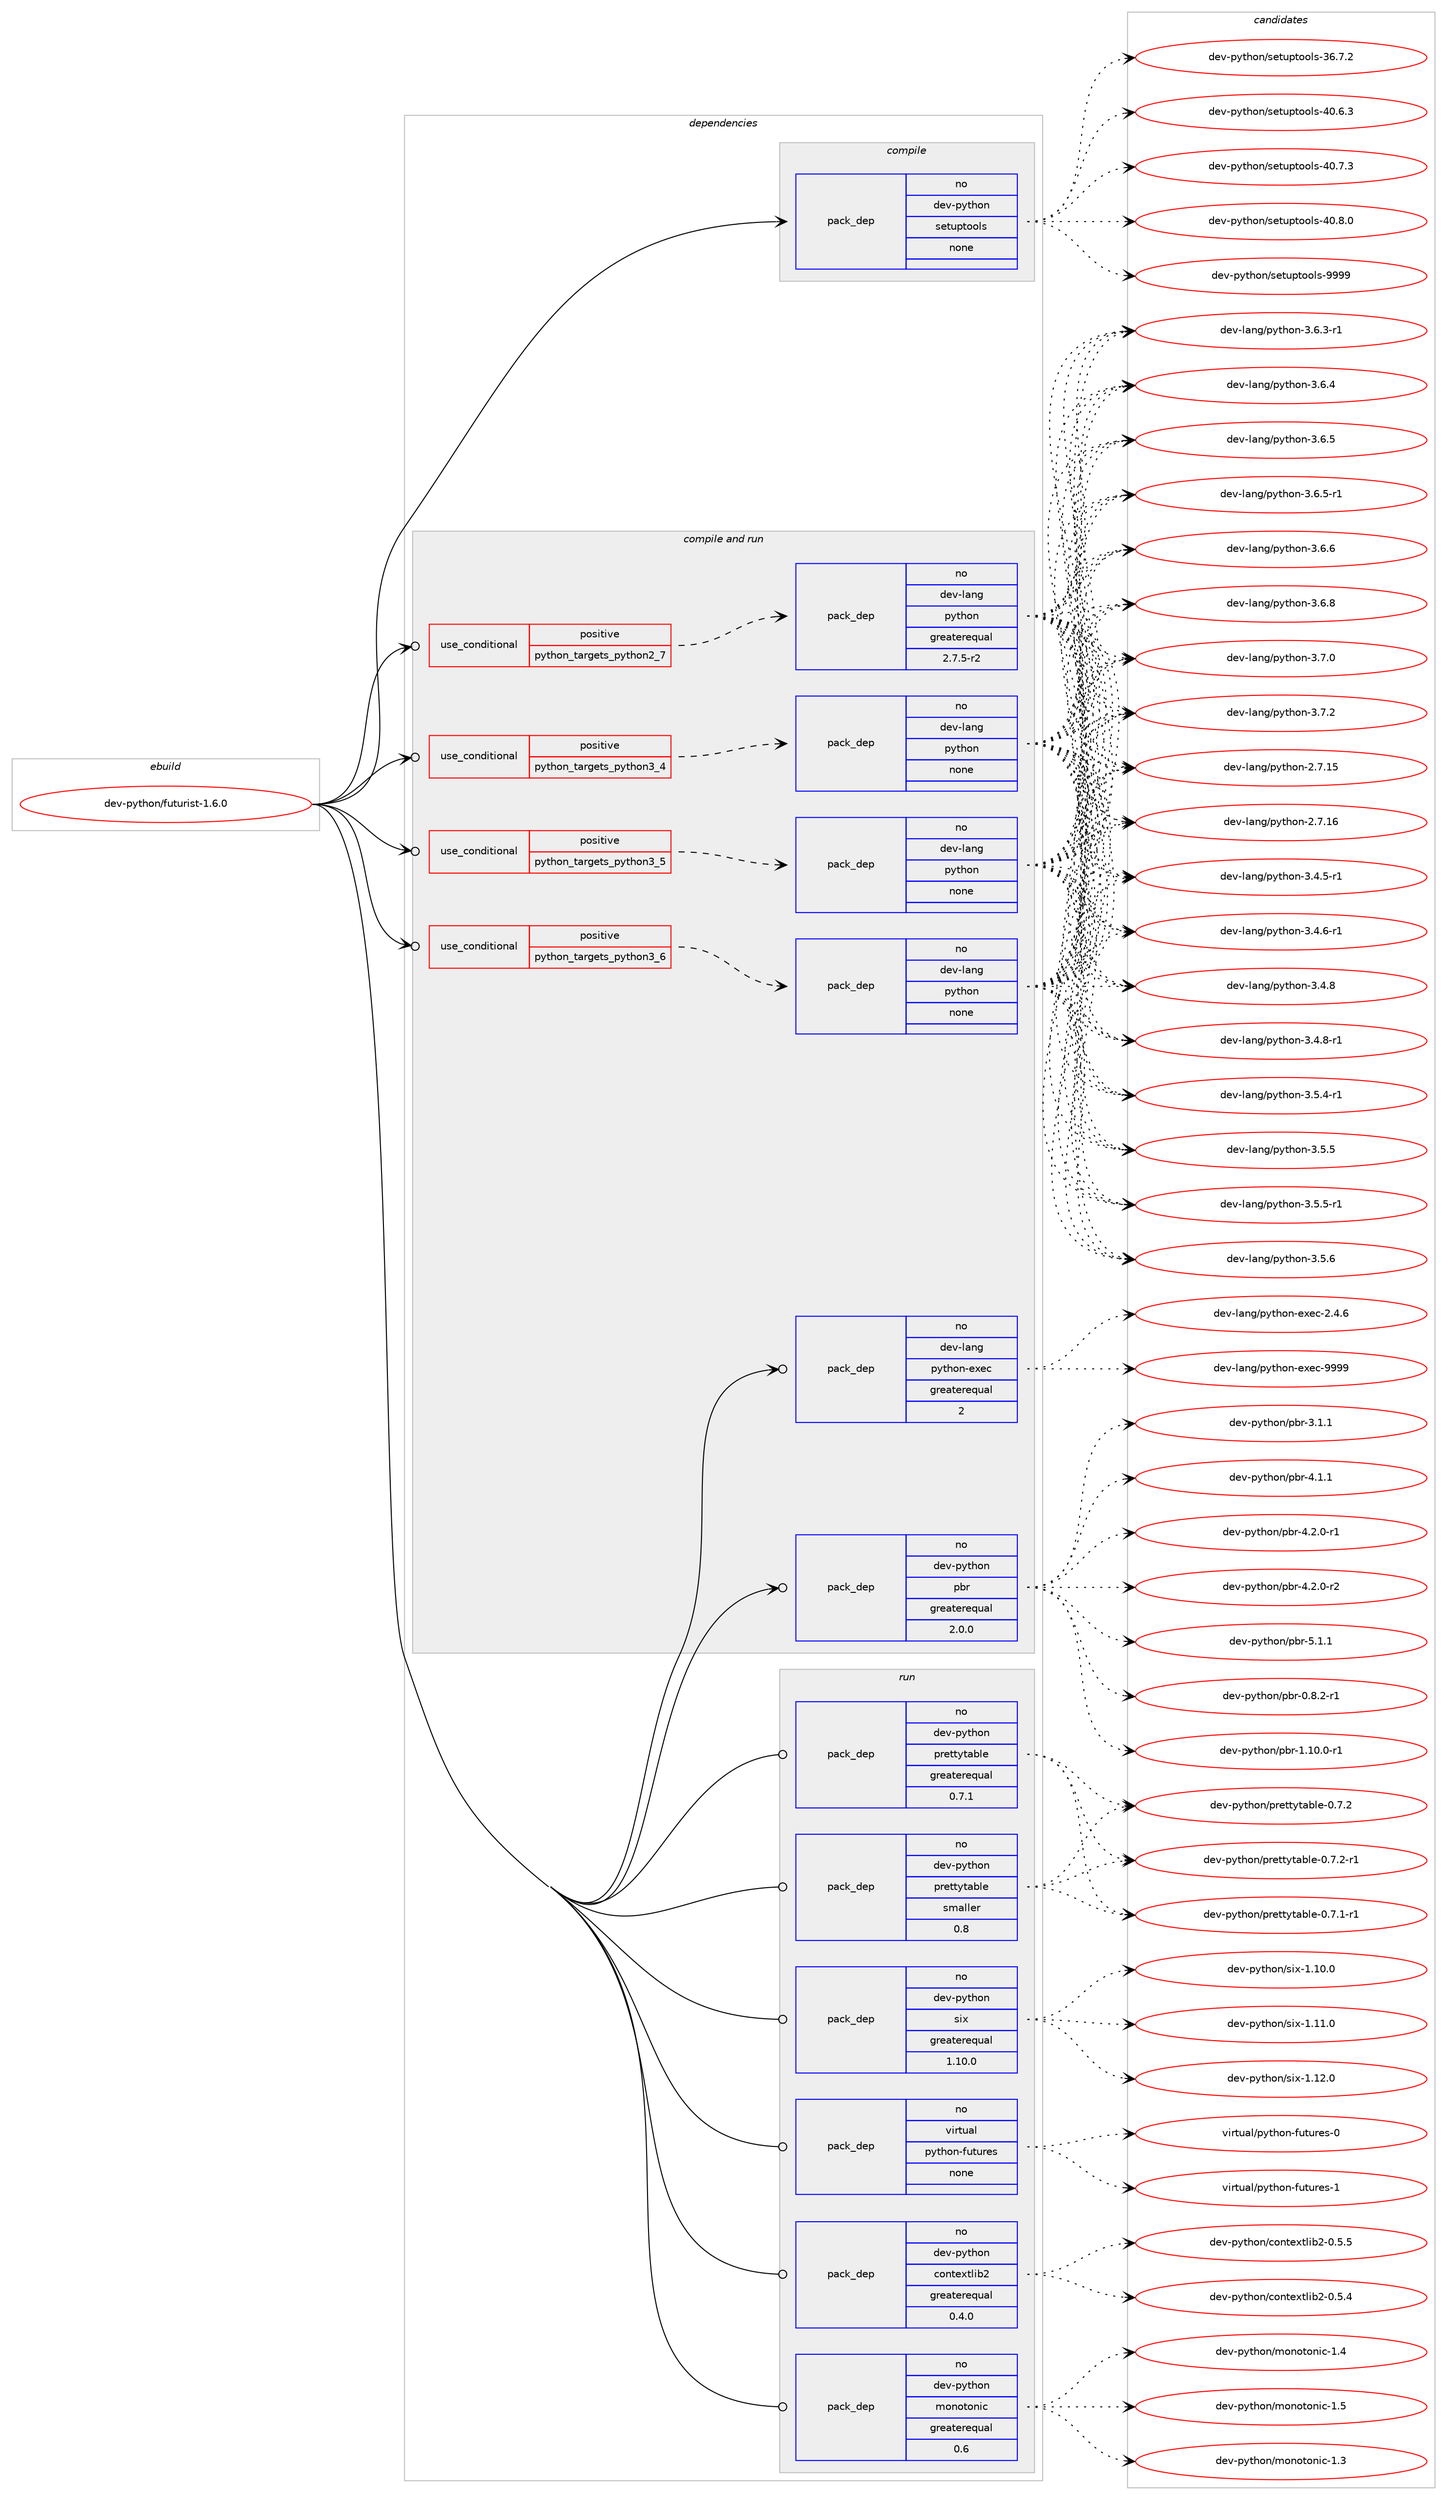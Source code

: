 digraph prolog {

# *************
# Graph options
# *************

newrank=true;
concentrate=true;
compound=true;
graph [rankdir=LR,fontname=Helvetica,fontsize=10,ranksep=1.5];#, ranksep=2.5, nodesep=0.2];
edge  [arrowhead=vee];
node  [fontname=Helvetica,fontsize=10];

# **********
# The ebuild
# **********

subgraph cluster_leftcol {
color=gray;
rank=same;
label=<<i>ebuild</i>>;
id [label="dev-python/futurist-1.6.0", color=red, width=4, href="../dev-python/futurist-1.6.0.svg"];
}

# ****************
# The dependencies
# ****************

subgraph cluster_midcol {
color=gray;
label=<<i>dependencies</i>>;
subgraph cluster_compile {
fillcolor="#eeeeee";
style=filled;
label=<<i>compile</i>>;
subgraph pack1012615 {
dependency1410674 [label=<<TABLE BORDER="0" CELLBORDER="1" CELLSPACING="0" CELLPADDING="4" WIDTH="220"><TR><TD ROWSPAN="6" CELLPADDING="30">pack_dep</TD></TR><TR><TD WIDTH="110">no</TD></TR><TR><TD>dev-python</TD></TR><TR><TD>setuptools</TD></TR><TR><TD>none</TD></TR><TR><TD></TD></TR></TABLE>>, shape=none, color=blue];
}
id:e -> dependency1410674:w [weight=20,style="solid",arrowhead="vee"];
}
subgraph cluster_compileandrun {
fillcolor="#eeeeee";
style=filled;
label=<<i>compile and run</i>>;
subgraph cond374800 {
dependency1410675 [label=<<TABLE BORDER="0" CELLBORDER="1" CELLSPACING="0" CELLPADDING="4"><TR><TD ROWSPAN="3" CELLPADDING="10">use_conditional</TD></TR><TR><TD>positive</TD></TR><TR><TD>python_targets_python2_7</TD></TR></TABLE>>, shape=none, color=red];
subgraph pack1012616 {
dependency1410676 [label=<<TABLE BORDER="0" CELLBORDER="1" CELLSPACING="0" CELLPADDING="4" WIDTH="220"><TR><TD ROWSPAN="6" CELLPADDING="30">pack_dep</TD></TR><TR><TD WIDTH="110">no</TD></TR><TR><TD>dev-lang</TD></TR><TR><TD>python</TD></TR><TR><TD>greaterequal</TD></TR><TR><TD>2.7.5-r2</TD></TR></TABLE>>, shape=none, color=blue];
}
dependency1410675:e -> dependency1410676:w [weight=20,style="dashed",arrowhead="vee"];
}
id:e -> dependency1410675:w [weight=20,style="solid",arrowhead="odotvee"];
subgraph cond374801 {
dependency1410677 [label=<<TABLE BORDER="0" CELLBORDER="1" CELLSPACING="0" CELLPADDING="4"><TR><TD ROWSPAN="3" CELLPADDING="10">use_conditional</TD></TR><TR><TD>positive</TD></TR><TR><TD>python_targets_python3_4</TD></TR></TABLE>>, shape=none, color=red];
subgraph pack1012617 {
dependency1410678 [label=<<TABLE BORDER="0" CELLBORDER="1" CELLSPACING="0" CELLPADDING="4" WIDTH="220"><TR><TD ROWSPAN="6" CELLPADDING="30">pack_dep</TD></TR><TR><TD WIDTH="110">no</TD></TR><TR><TD>dev-lang</TD></TR><TR><TD>python</TD></TR><TR><TD>none</TD></TR><TR><TD></TD></TR></TABLE>>, shape=none, color=blue];
}
dependency1410677:e -> dependency1410678:w [weight=20,style="dashed",arrowhead="vee"];
}
id:e -> dependency1410677:w [weight=20,style="solid",arrowhead="odotvee"];
subgraph cond374802 {
dependency1410679 [label=<<TABLE BORDER="0" CELLBORDER="1" CELLSPACING="0" CELLPADDING="4"><TR><TD ROWSPAN="3" CELLPADDING="10">use_conditional</TD></TR><TR><TD>positive</TD></TR><TR><TD>python_targets_python3_5</TD></TR></TABLE>>, shape=none, color=red];
subgraph pack1012618 {
dependency1410680 [label=<<TABLE BORDER="0" CELLBORDER="1" CELLSPACING="0" CELLPADDING="4" WIDTH="220"><TR><TD ROWSPAN="6" CELLPADDING="30">pack_dep</TD></TR><TR><TD WIDTH="110">no</TD></TR><TR><TD>dev-lang</TD></TR><TR><TD>python</TD></TR><TR><TD>none</TD></TR><TR><TD></TD></TR></TABLE>>, shape=none, color=blue];
}
dependency1410679:e -> dependency1410680:w [weight=20,style="dashed",arrowhead="vee"];
}
id:e -> dependency1410679:w [weight=20,style="solid",arrowhead="odotvee"];
subgraph cond374803 {
dependency1410681 [label=<<TABLE BORDER="0" CELLBORDER="1" CELLSPACING="0" CELLPADDING="4"><TR><TD ROWSPAN="3" CELLPADDING="10">use_conditional</TD></TR><TR><TD>positive</TD></TR><TR><TD>python_targets_python3_6</TD></TR></TABLE>>, shape=none, color=red];
subgraph pack1012619 {
dependency1410682 [label=<<TABLE BORDER="0" CELLBORDER="1" CELLSPACING="0" CELLPADDING="4" WIDTH="220"><TR><TD ROWSPAN="6" CELLPADDING="30">pack_dep</TD></TR><TR><TD WIDTH="110">no</TD></TR><TR><TD>dev-lang</TD></TR><TR><TD>python</TD></TR><TR><TD>none</TD></TR><TR><TD></TD></TR></TABLE>>, shape=none, color=blue];
}
dependency1410681:e -> dependency1410682:w [weight=20,style="dashed",arrowhead="vee"];
}
id:e -> dependency1410681:w [weight=20,style="solid",arrowhead="odotvee"];
subgraph pack1012620 {
dependency1410683 [label=<<TABLE BORDER="0" CELLBORDER="1" CELLSPACING="0" CELLPADDING="4" WIDTH="220"><TR><TD ROWSPAN="6" CELLPADDING="30">pack_dep</TD></TR><TR><TD WIDTH="110">no</TD></TR><TR><TD>dev-lang</TD></TR><TR><TD>python-exec</TD></TR><TR><TD>greaterequal</TD></TR><TR><TD>2</TD></TR></TABLE>>, shape=none, color=blue];
}
id:e -> dependency1410683:w [weight=20,style="solid",arrowhead="odotvee"];
subgraph pack1012621 {
dependency1410684 [label=<<TABLE BORDER="0" CELLBORDER="1" CELLSPACING="0" CELLPADDING="4" WIDTH="220"><TR><TD ROWSPAN="6" CELLPADDING="30">pack_dep</TD></TR><TR><TD WIDTH="110">no</TD></TR><TR><TD>dev-python</TD></TR><TR><TD>pbr</TD></TR><TR><TD>greaterequal</TD></TR><TR><TD>2.0.0</TD></TR></TABLE>>, shape=none, color=blue];
}
id:e -> dependency1410684:w [weight=20,style="solid",arrowhead="odotvee"];
}
subgraph cluster_run {
fillcolor="#eeeeee";
style=filled;
label=<<i>run</i>>;
subgraph pack1012622 {
dependency1410685 [label=<<TABLE BORDER="0" CELLBORDER="1" CELLSPACING="0" CELLPADDING="4" WIDTH="220"><TR><TD ROWSPAN="6" CELLPADDING="30">pack_dep</TD></TR><TR><TD WIDTH="110">no</TD></TR><TR><TD>dev-python</TD></TR><TR><TD>contextlib2</TD></TR><TR><TD>greaterequal</TD></TR><TR><TD>0.4.0</TD></TR></TABLE>>, shape=none, color=blue];
}
id:e -> dependency1410685:w [weight=20,style="solid",arrowhead="odot"];
subgraph pack1012623 {
dependency1410686 [label=<<TABLE BORDER="0" CELLBORDER="1" CELLSPACING="0" CELLPADDING="4" WIDTH="220"><TR><TD ROWSPAN="6" CELLPADDING="30">pack_dep</TD></TR><TR><TD WIDTH="110">no</TD></TR><TR><TD>dev-python</TD></TR><TR><TD>monotonic</TD></TR><TR><TD>greaterequal</TD></TR><TR><TD>0.6</TD></TR></TABLE>>, shape=none, color=blue];
}
id:e -> dependency1410686:w [weight=20,style="solid",arrowhead="odot"];
subgraph pack1012624 {
dependency1410687 [label=<<TABLE BORDER="0" CELLBORDER="1" CELLSPACING="0" CELLPADDING="4" WIDTH="220"><TR><TD ROWSPAN="6" CELLPADDING="30">pack_dep</TD></TR><TR><TD WIDTH="110">no</TD></TR><TR><TD>dev-python</TD></TR><TR><TD>prettytable</TD></TR><TR><TD>greaterequal</TD></TR><TR><TD>0.7.1</TD></TR></TABLE>>, shape=none, color=blue];
}
id:e -> dependency1410687:w [weight=20,style="solid",arrowhead="odot"];
subgraph pack1012625 {
dependency1410688 [label=<<TABLE BORDER="0" CELLBORDER="1" CELLSPACING="0" CELLPADDING="4" WIDTH="220"><TR><TD ROWSPAN="6" CELLPADDING="30">pack_dep</TD></TR><TR><TD WIDTH="110">no</TD></TR><TR><TD>dev-python</TD></TR><TR><TD>prettytable</TD></TR><TR><TD>smaller</TD></TR><TR><TD>0.8</TD></TR></TABLE>>, shape=none, color=blue];
}
id:e -> dependency1410688:w [weight=20,style="solid",arrowhead="odot"];
subgraph pack1012626 {
dependency1410689 [label=<<TABLE BORDER="0" CELLBORDER="1" CELLSPACING="0" CELLPADDING="4" WIDTH="220"><TR><TD ROWSPAN="6" CELLPADDING="30">pack_dep</TD></TR><TR><TD WIDTH="110">no</TD></TR><TR><TD>dev-python</TD></TR><TR><TD>six</TD></TR><TR><TD>greaterequal</TD></TR><TR><TD>1.10.0</TD></TR></TABLE>>, shape=none, color=blue];
}
id:e -> dependency1410689:w [weight=20,style="solid",arrowhead="odot"];
subgraph pack1012627 {
dependency1410690 [label=<<TABLE BORDER="0" CELLBORDER="1" CELLSPACING="0" CELLPADDING="4" WIDTH="220"><TR><TD ROWSPAN="6" CELLPADDING="30">pack_dep</TD></TR><TR><TD WIDTH="110">no</TD></TR><TR><TD>virtual</TD></TR><TR><TD>python-futures</TD></TR><TR><TD>none</TD></TR><TR><TD></TD></TR></TABLE>>, shape=none, color=blue];
}
id:e -> dependency1410690:w [weight=20,style="solid",arrowhead="odot"];
}
}

# **************
# The candidates
# **************

subgraph cluster_choices {
rank=same;
color=gray;
label=<<i>candidates</i>>;

subgraph choice1012615 {
color=black;
nodesep=1;
choice100101118451121211161041111104711510111611711211611111110811545515446554650 [label="dev-python/setuptools-36.7.2", color=red, width=4,href="../dev-python/setuptools-36.7.2.svg"];
choice100101118451121211161041111104711510111611711211611111110811545524846544651 [label="dev-python/setuptools-40.6.3", color=red, width=4,href="../dev-python/setuptools-40.6.3.svg"];
choice100101118451121211161041111104711510111611711211611111110811545524846554651 [label="dev-python/setuptools-40.7.3", color=red, width=4,href="../dev-python/setuptools-40.7.3.svg"];
choice100101118451121211161041111104711510111611711211611111110811545524846564648 [label="dev-python/setuptools-40.8.0", color=red, width=4,href="../dev-python/setuptools-40.8.0.svg"];
choice10010111845112121116104111110471151011161171121161111111081154557575757 [label="dev-python/setuptools-9999", color=red, width=4,href="../dev-python/setuptools-9999.svg"];
dependency1410674:e -> choice100101118451121211161041111104711510111611711211611111110811545515446554650:w [style=dotted,weight="100"];
dependency1410674:e -> choice100101118451121211161041111104711510111611711211611111110811545524846544651:w [style=dotted,weight="100"];
dependency1410674:e -> choice100101118451121211161041111104711510111611711211611111110811545524846554651:w [style=dotted,weight="100"];
dependency1410674:e -> choice100101118451121211161041111104711510111611711211611111110811545524846564648:w [style=dotted,weight="100"];
dependency1410674:e -> choice10010111845112121116104111110471151011161171121161111111081154557575757:w [style=dotted,weight="100"];
}
subgraph choice1012616 {
color=black;
nodesep=1;
choice10010111845108971101034711212111610411111045504655464953 [label="dev-lang/python-2.7.15", color=red, width=4,href="../dev-lang/python-2.7.15.svg"];
choice10010111845108971101034711212111610411111045504655464954 [label="dev-lang/python-2.7.16", color=red, width=4,href="../dev-lang/python-2.7.16.svg"];
choice1001011184510897110103471121211161041111104551465246534511449 [label="dev-lang/python-3.4.5-r1", color=red, width=4,href="../dev-lang/python-3.4.5-r1.svg"];
choice1001011184510897110103471121211161041111104551465246544511449 [label="dev-lang/python-3.4.6-r1", color=red, width=4,href="../dev-lang/python-3.4.6-r1.svg"];
choice100101118451089711010347112121116104111110455146524656 [label="dev-lang/python-3.4.8", color=red, width=4,href="../dev-lang/python-3.4.8.svg"];
choice1001011184510897110103471121211161041111104551465246564511449 [label="dev-lang/python-3.4.8-r1", color=red, width=4,href="../dev-lang/python-3.4.8-r1.svg"];
choice1001011184510897110103471121211161041111104551465346524511449 [label="dev-lang/python-3.5.4-r1", color=red, width=4,href="../dev-lang/python-3.5.4-r1.svg"];
choice100101118451089711010347112121116104111110455146534653 [label="dev-lang/python-3.5.5", color=red, width=4,href="../dev-lang/python-3.5.5.svg"];
choice1001011184510897110103471121211161041111104551465346534511449 [label="dev-lang/python-3.5.5-r1", color=red, width=4,href="../dev-lang/python-3.5.5-r1.svg"];
choice100101118451089711010347112121116104111110455146534654 [label="dev-lang/python-3.5.6", color=red, width=4,href="../dev-lang/python-3.5.6.svg"];
choice1001011184510897110103471121211161041111104551465446514511449 [label="dev-lang/python-3.6.3-r1", color=red, width=4,href="../dev-lang/python-3.6.3-r1.svg"];
choice100101118451089711010347112121116104111110455146544652 [label="dev-lang/python-3.6.4", color=red, width=4,href="../dev-lang/python-3.6.4.svg"];
choice100101118451089711010347112121116104111110455146544653 [label="dev-lang/python-3.6.5", color=red, width=4,href="../dev-lang/python-3.6.5.svg"];
choice1001011184510897110103471121211161041111104551465446534511449 [label="dev-lang/python-3.6.5-r1", color=red, width=4,href="../dev-lang/python-3.6.5-r1.svg"];
choice100101118451089711010347112121116104111110455146544654 [label="dev-lang/python-3.6.6", color=red, width=4,href="../dev-lang/python-3.6.6.svg"];
choice100101118451089711010347112121116104111110455146544656 [label="dev-lang/python-3.6.8", color=red, width=4,href="../dev-lang/python-3.6.8.svg"];
choice100101118451089711010347112121116104111110455146554648 [label="dev-lang/python-3.7.0", color=red, width=4,href="../dev-lang/python-3.7.0.svg"];
choice100101118451089711010347112121116104111110455146554650 [label="dev-lang/python-3.7.2", color=red, width=4,href="../dev-lang/python-3.7.2.svg"];
dependency1410676:e -> choice10010111845108971101034711212111610411111045504655464953:w [style=dotted,weight="100"];
dependency1410676:e -> choice10010111845108971101034711212111610411111045504655464954:w [style=dotted,weight="100"];
dependency1410676:e -> choice1001011184510897110103471121211161041111104551465246534511449:w [style=dotted,weight="100"];
dependency1410676:e -> choice1001011184510897110103471121211161041111104551465246544511449:w [style=dotted,weight="100"];
dependency1410676:e -> choice100101118451089711010347112121116104111110455146524656:w [style=dotted,weight="100"];
dependency1410676:e -> choice1001011184510897110103471121211161041111104551465246564511449:w [style=dotted,weight="100"];
dependency1410676:e -> choice1001011184510897110103471121211161041111104551465346524511449:w [style=dotted,weight="100"];
dependency1410676:e -> choice100101118451089711010347112121116104111110455146534653:w [style=dotted,weight="100"];
dependency1410676:e -> choice1001011184510897110103471121211161041111104551465346534511449:w [style=dotted,weight="100"];
dependency1410676:e -> choice100101118451089711010347112121116104111110455146534654:w [style=dotted,weight="100"];
dependency1410676:e -> choice1001011184510897110103471121211161041111104551465446514511449:w [style=dotted,weight="100"];
dependency1410676:e -> choice100101118451089711010347112121116104111110455146544652:w [style=dotted,weight="100"];
dependency1410676:e -> choice100101118451089711010347112121116104111110455146544653:w [style=dotted,weight="100"];
dependency1410676:e -> choice1001011184510897110103471121211161041111104551465446534511449:w [style=dotted,weight="100"];
dependency1410676:e -> choice100101118451089711010347112121116104111110455146544654:w [style=dotted,weight="100"];
dependency1410676:e -> choice100101118451089711010347112121116104111110455146544656:w [style=dotted,weight="100"];
dependency1410676:e -> choice100101118451089711010347112121116104111110455146554648:w [style=dotted,weight="100"];
dependency1410676:e -> choice100101118451089711010347112121116104111110455146554650:w [style=dotted,weight="100"];
}
subgraph choice1012617 {
color=black;
nodesep=1;
choice10010111845108971101034711212111610411111045504655464953 [label="dev-lang/python-2.7.15", color=red, width=4,href="../dev-lang/python-2.7.15.svg"];
choice10010111845108971101034711212111610411111045504655464954 [label="dev-lang/python-2.7.16", color=red, width=4,href="../dev-lang/python-2.7.16.svg"];
choice1001011184510897110103471121211161041111104551465246534511449 [label="dev-lang/python-3.4.5-r1", color=red, width=4,href="../dev-lang/python-3.4.5-r1.svg"];
choice1001011184510897110103471121211161041111104551465246544511449 [label="dev-lang/python-3.4.6-r1", color=red, width=4,href="../dev-lang/python-3.4.6-r1.svg"];
choice100101118451089711010347112121116104111110455146524656 [label="dev-lang/python-3.4.8", color=red, width=4,href="../dev-lang/python-3.4.8.svg"];
choice1001011184510897110103471121211161041111104551465246564511449 [label="dev-lang/python-3.4.8-r1", color=red, width=4,href="../dev-lang/python-3.4.8-r1.svg"];
choice1001011184510897110103471121211161041111104551465346524511449 [label="dev-lang/python-3.5.4-r1", color=red, width=4,href="../dev-lang/python-3.5.4-r1.svg"];
choice100101118451089711010347112121116104111110455146534653 [label="dev-lang/python-3.5.5", color=red, width=4,href="../dev-lang/python-3.5.5.svg"];
choice1001011184510897110103471121211161041111104551465346534511449 [label="dev-lang/python-3.5.5-r1", color=red, width=4,href="../dev-lang/python-3.5.5-r1.svg"];
choice100101118451089711010347112121116104111110455146534654 [label="dev-lang/python-3.5.6", color=red, width=4,href="../dev-lang/python-3.5.6.svg"];
choice1001011184510897110103471121211161041111104551465446514511449 [label="dev-lang/python-3.6.3-r1", color=red, width=4,href="../dev-lang/python-3.6.3-r1.svg"];
choice100101118451089711010347112121116104111110455146544652 [label="dev-lang/python-3.6.4", color=red, width=4,href="../dev-lang/python-3.6.4.svg"];
choice100101118451089711010347112121116104111110455146544653 [label="dev-lang/python-3.6.5", color=red, width=4,href="../dev-lang/python-3.6.5.svg"];
choice1001011184510897110103471121211161041111104551465446534511449 [label="dev-lang/python-3.6.5-r1", color=red, width=4,href="../dev-lang/python-3.6.5-r1.svg"];
choice100101118451089711010347112121116104111110455146544654 [label="dev-lang/python-3.6.6", color=red, width=4,href="../dev-lang/python-3.6.6.svg"];
choice100101118451089711010347112121116104111110455146544656 [label="dev-lang/python-3.6.8", color=red, width=4,href="../dev-lang/python-3.6.8.svg"];
choice100101118451089711010347112121116104111110455146554648 [label="dev-lang/python-3.7.0", color=red, width=4,href="../dev-lang/python-3.7.0.svg"];
choice100101118451089711010347112121116104111110455146554650 [label="dev-lang/python-3.7.2", color=red, width=4,href="../dev-lang/python-3.7.2.svg"];
dependency1410678:e -> choice10010111845108971101034711212111610411111045504655464953:w [style=dotted,weight="100"];
dependency1410678:e -> choice10010111845108971101034711212111610411111045504655464954:w [style=dotted,weight="100"];
dependency1410678:e -> choice1001011184510897110103471121211161041111104551465246534511449:w [style=dotted,weight="100"];
dependency1410678:e -> choice1001011184510897110103471121211161041111104551465246544511449:w [style=dotted,weight="100"];
dependency1410678:e -> choice100101118451089711010347112121116104111110455146524656:w [style=dotted,weight="100"];
dependency1410678:e -> choice1001011184510897110103471121211161041111104551465246564511449:w [style=dotted,weight="100"];
dependency1410678:e -> choice1001011184510897110103471121211161041111104551465346524511449:w [style=dotted,weight="100"];
dependency1410678:e -> choice100101118451089711010347112121116104111110455146534653:w [style=dotted,weight="100"];
dependency1410678:e -> choice1001011184510897110103471121211161041111104551465346534511449:w [style=dotted,weight="100"];
dependency1410678:e -> choice100101118451089711010347112121116104111110455146534654:w [style=dotted,weight="100"];
dependency1410678:e -> choice1001011184510897110103471121211161041111104551465446514511449:w [style=dotted,weight="100"];
dependency1410678:e -> choice100101118451089711010347112121116104111110455146544652:w [style=dotted,weight="100"];
dependency1410678:e -> choice100101118451089711010347112121116104111110455146544653:w [style=dotted,weight="100"];
dependency1410678:e -> choice1001011184510897110103471121211161041111104551465446534511449:w [style=dotted,weight="100"];
dependency1410678:e -> choice100101118451089711010347112121116104111110455146544654:w [style=dotted,weight="100"];
dependency1410678:e -> choice100101118451089711010347112121116104111110455146544656:w [style=dotted,weight="100"];
dependency1410678:e -> choice100101118451089711010347112121116104111110455146554648:w [style=dotted,weight="100"];
dependency1410678:e -> choice100101118451089711010347112121116104111110455146554650:w [style=dotted,weight="100"];
}
subgraph choice1012618 {
color=black;
nodesep=1;
choice10010111845108971101034711212111610411111045504655464953 [label="dev-lang/python-2.7.15", color=red, width=4,href="../dev-lang/python-2.7.15.svg"];
choice10010111845108971101034711212111610411111045504655464954 [label="dev-lang/python-2.7.16", color=red, width=4,href="../dev-lang/python-2.7.16.svg"];
choice1001011184510897110103471121211161041111104551465246534511449 [label="dev-lang/python-3.4.5-r1", color=red, width=4,href="../dev-lang/python-3.4.5-r1.svg"];
choice1001011184510897110103471121211161041111104551465246544511449 [label="dev-lang/python-3.4.6-r1", color=red, width=4,href="../dev-lang/python-3.4.6-r1.svg"];
choice100101118451089711010347112121116104111110455146524656 [label="dev-lang/python-3.4.8", color=red, width=4,href="../dev-lang/python-3.4.8.svg"];
choice1001011184510897110103471121211161041111104551465246564511449 [label="dev-lang/python-3.4.8-r1", color=red, width=4,href="../dev-lang/python-3.4.8-r1.svg"];
choice1001011184510897110103471121211161041111104551465346524511449 [label="dev-lang/python-3.5.4-r1", color=red, width=4,href="../dev-lang/python-3.5.4-r1.svg"];
choice100101118451089711010347112121116104111110455146534653 [label="dev-lang/python-3.5.5", color=red, width=4,href="../dev-lang/python-3.5.5.svg"];
choice1001011184510897110103471121211161041111104551465346534511449 [label="dev-lang/python-3.5.5-r1", color=red, width=4,href="../dev-lang/python-3.5.5-r1.svg"];
choice100101118451089711010347112121116104111110455146534654 [label="dev-lang/python-3.5.6", color=red, width=4,href="../dev-lang/python-3.5.6.svg"];
choice1001011184510897110103471121211161041111104551465446514511449 [label="dev-lang/python-3.6.3-r1", color=red, width=4,href="../dev-lang/python-3.6.3-r1.svg"];
choice100101118451089711010347112121116104111110455146544652 [label="dev-lang/python-3.6.4", color=red, width=4,href="../dev-lang/python-3.6.4.svg"];
choice100101118451089711010347112121116104111110455146544653 [label="dev-lang/python-3.6.5", color=red, width=4,href="../dev-lang/python-3.6.5.svg"];
choice1001011184510897110103471121211161041111104551465446534511449 [label="dev-lang/python-3.6.5-r1", color=red, width=4,href="../dev-lang/python-3.6.5-r1.svg"];
choice100101118451089711010347112121116104111110455146544654 [label="dev-lang/python-3.6.6", color=red, width=4,href="../dev-lang/python-3.6.6.svg"];
choice100101118451089711010347112121116104111110455146544656 [label="dev-lang/python-3.6.8", color=red, width=4,href="../dev-lang/python-3.6.8.svg"];
choice100101118451089711010347112121116104111110455146554648 [label="dev-lang/python-3.7.0", color=red, width=4,href="../dev-lang/python-3.7.0.svg"];
choice100101118451089711010347112121116104111110455146554650 [label="dev-lang/python-3.7.2", color=red, width=4,href="../dev-lang/python-3.7.2.svg"];
dependency1410680:e -> choice10010111845108971101034711212111610411111045504655464953:w [style=dotted,weight="100"];
dependency1410680:e -> choice10010111845108971101034711212111610411111045504655464954:w [style=dotted,weight="100"];
dependency1410680:e -> choice1001011184510897110103471121211161041111104551465246534511449:w [style=dotted,weight="100"];
dependency1410680:e -> choice1001011184510897110103471121211161041111104551465246544511449:w [style=dotted,weight="100"];
dependency1410680:e -> choice100101118451089711010347112121116104111110455146524656:w [style=dotted,weight="100"];
dependency1410680:e -> choice1001011184510897110103471121211161041111104551465246564511449:w [style=dotted,weight="100"];
dependency1410680:e -> choice1001011184510897110103471121211161041111104551465346524511449:w [style=dotted,weight="100"];
dependency1410680:e -> choice100101118451089711010347112121116104111110455146534653:w [style=dotted,weight="100"];
dependency1410680:e -> choice1001011184510897110103471121211161041111104551465346534511449:w [style=dotted,weight="100"];
dependency1410680:e -> choice100101118451089711010347112121116104111110455146534654:w [style=dotted,weight="100"];
dependency1410680:e -> choice1001011184510897110103471121211161041111104551465446514511449:w [style=dotted,weight="100"];
dependency1410680:e -> choice100101118451089711010347112121116104111110455146544652:w [style=dotted,weight="100"];
dependency1410680:e -> choice100101118451089711010347112121116104111110455146544653:w [style=dotted,weight="100"];
dependency1410680:e -> choice1001011184510897110103471121211161041111104551465446534511449:w [style=dotted,weight="100"];
dependency1410680:e -> choice100101118451089711010347112121116104111110455146544654:w [style=dotted,weight="100"];
dependency1410680:e -> choice100101118451089711010347112121116104111110455146544656:w [style=dotted,weight="100"];
dependency1410680:e -> choice100101118451089711010347112121116104111110455146554648:w [style=dotted,weight="100"];
dependency1410680:e -> choice100101118451089711010347112121116104111110455146554650:w [style=dotted,weight="100"];
}
subgraph choice1012619 {
color=black;
nodesep=1;
choice10010111845108971101034711212111610411111045504655464953 [label="dev-lang/python-2.7.15", color=red, width=4,href="../dev-lang/python-2.7.15.svg"];
choice10010111845108971101034711212111610411111045504655464954 [label="dev-lang/python-2.7.16", color=red, width=4,href="../dev-lang/python-2.7.16.svg"];
choice1001011184510897110103471121211161041111104551465246534511449 [label="dev-lang/python-3.4.5-r1", color=red, width=4,href="../dev-lang/python-3.4.5-r1.svg"];
choice1001011184510897110103471121211161041111104551465246544511449 [label="dev-lang/python-3.4.6-r1", color=red, width=4,href="../dev-lang/python-3.4.6-r1.svg"];
choice100101118451089711010347112121116104111110455146524656 [label="dev-lang/python-3.4.8", color=red, width=4,href="../dev-lang/python-3.4.8.svg"];
choice1001011184510897110103471121211161041111104551465246564511449 [label="dev-lang/python-3.4.8-r1", color=red, width=4,href="../dev-lang/python-3.4.8-r1.svg"];
choice1001011184510897110103471121211161041111104551465346524511449 [label="dev-lang/python-3.5.4-r1", color=red, width=4,href="../dev-lang/python-3.5.4-r1.svg"];
choice100101118451089711010347112121116104111110455146534653 [label="dev-lang/python-3.5.5", color=red, width=4,href="../dev-lang/python-3.5.5.svg"];
choice1001011184510897110103471121211161041111104551465346534511449 [label="dev-lang/python-3.5.5-r1", color=red, width=4,href="../dev-lang/python-3.5.5-r1.svg"];
choice100101118451089711010347112121116104111110455146534654 [label="dev-lang/python-3.5.6", color=red, width=4,href="../dev-lang/python-3.5.6.svg"];
choice1001011184510897110103471121211161041111104551465446514511449 [label="dev-lang/python-3.6.3-r1", color=red, width=4,href="../dev-lang/python-3.6.3-r1.svg"];
choice100101118451089711010347112121116104111110455146544652 [label="dev-lang/python-3.6.4", color=red, width=4,href="../dev-lang/python-3.6.4.svg"];
choice100101118451089711010347112121116104111110455146544653 [label="dev-lang/python-3.6.5", color=red, width=4,href="../dev-lang/python-3.6.5.svg"];
choice1001011184510897110103471121211161041111104551465446534511449 [label="dev-lang/python-3.6.5-r1", color=red, width=4,href="../dev-lang/python-3.6.5-r1.svg"];
choice100101118451089711010347112121116104111110455146544654 [label="dev-lang/python-3.6.6", color=red, width=4,href="../dev-lang/python-3.6.6.svg"];
choice100101118451089711010347112121116104111110455146544656 [label="dev-lang/python-3.6.8", color=red, width=4,href="../dev-lang/python-3.6.8.svg"];
choice100101118451089711010347112121116104111110455146554648 [label="dev-lang/python-3.7.0", color=red, width=4,href="../dev-lang/python-3.7.0.svg"];
choice100101118451089711010347112121116104111110455146554650 [label="dev-lang/python-3.7.2", color=red, width=4,href="../dev-lang/python-3.7.2.svg"];
dependency1410682:e -> choice10010111845108971101034711212111610411111045504655464953:w [style=dotted,weight="100"];
dependency1410682:e -> choice10010111845108971101034711212111610411111045504655464954:w [style=dotted,weight="100"];
dependency1410682:e -> choice1001011184510897110103471121211161041111104551465246534511449:w [style=dotted,weight="100"];
dependency1410682:e -> choice1001011184510897110103471121211161041111104551465246544511449:w [style=dotted,weight="100"];
dependency1410682:e -> choice100101118451089711010347112121116104111110455146524656:w [style=dotted,weight="100"];
dependency1410682:e -> choice1001011184510897110103471121211161041111104551465246564511449:w [style=dotted,weight="100"];
dependency1410682:e -> choice1001011184510897110103471121211161041111104551465346524511449:w [style=dotted,weight="100"];
dependency1410682:e -> choice100101118451089711010347112121116104111110455146534653:w [style=dotted,weight="100"];
dependency1410682:e -> choice1001011184510897110103471121211161041111104551465346534511449:w [style=dotted,weight="100"];
dependency1410682:e -> choice100101118451089711010347112121116104111110455146534654:w [style=dotted,weight="100"];
dependency1410682:e -> choice1001011184510897110103471121211161041111104551465446514511449:w [style=dotted,weight="100"];
dependency1410682:e -> choice100101118451089711010347112121116104111110455146544652:w [style=dotted,weight="100"];
dependency1410682:e -> choice100101118451089711010347112121116104111110455146544653:w [style=dotted,weight="100"];
dependency1410682:e -> choice1001011184510897110103471121211161041111104551465446534511449:w [style=dotted,weight="100"];
dependency1410682:e -> choice100101118451089711010347112121116104111110455146544654:w [style=dotted,weight="100"];
dependency1410682:e -> choice100101118451089711010347112121116104111110455146544656:w [style=dotted,weight="100"];
dependency1410682:e -> choice100101118451089711010347112121116104111110455146554648:w [style=dotted,weight="100"];
dependency1410682:e -> choice100101118451089711010347112121116104111110455146554650:w [style=dotted,weight="100"];
}
subgraph choice1012620 {
color=black;
nodesep=1;
choice1001011184510897110103471121211161041111104510112010199455046524654 [label="dev-lang/python-exec-2.4.6", color=red, width=4,href="../dev-lang/python-exec-2.4.6.svg"];
choice10010111845108971101034711212111610411111045101120101994557575757 [label="dev-lang/python-exec-9999", color=red, width=4,href="../dev-lang/python-exec-9999.svg"];
dependency1410683:e -> choice1001011184510897110103471121211161041111104510112010199455046524654:w [style=dotted,weight="100"];
dependency1410683:e -> choice10010111845108971101034711212111610411111045101120101994557575757:w [style=dotted,weight="100"];
}
subgraph choice1012621 {
color=black;
nodesep=1;
choice1001011184511212111610411111047112981144548465646504511449 [label="dev-python/pbr-0.8.2-r1", color=red, width=4,href="../dev-python/pbr-0.8.2-r1.svg"];
choice100101118451121211161041111104711298114454946494846484511449 [label="dev-python/pbr-1.10.0-r1", color=red, width=4,href="../dev-python/pbr-1.10.0-r1.svg"];
choice100101118451121211161041111104711298114455146494649 [label="dev-python/pbr-3.1.1", color=red, width=4,href="../dev-python/pbr-3.1.1.svg"];
choice100101118451121211161041111104711298114455246494649 [label="dev-python/pbr-4.1.1", color=red, width=4,href="../dev-python/pbr-4.1.1.svg"];
choice1001011184511212111610411111047112981144552465046484511449 [label="dev-python/pbr-4.2.0-r1", color=red, width=4,href="../dev-python/pbr-4.2.0-r1.svg"];
choice1001011184511212111610411111047112981144552465046484511450 [label="dev-python/pbr-4.2.0-r2", color=red, width=4,href="../dev-python/pbr-4.2.0-r2.svg"];
choice100101118451121211161041111104711298114455346494649 [label="dev-python/pbr-5.1.1", color=red, width=4,href="../dev-python/pbr-5.1.1.svg"];
dependency1410684:e -> choice1001011184511212111610411111047112981144548465646504511449:w [style=dotted,weight="100"];
dependency1410684:e -> choice100101118451121211161041111104711298114454946494846484511449:w [style=dotted,weight="100"];
dependency1410684:e -> choice100101118451121211161041111104711298114455146494649:w [style=dotted,weight="100"];
dependency1410684:e -> choice100101118451121211161041111104711298114455246494649:w [style=dotted,weight="100"];
dependency1410684:e -> choice1001011184511212111610411111047112981144552465046484511449:w [style=dotted,weight="100"];
dependency1410684:e -> choice1001011184511212111610411111047112981144552465046484511450:w [style=dotted,weight="100"];
dependency1410684:e -> choice100101118451121211161041111104711298114455346494649:w [style=dotted,weight="100"];
}
subgraph choice1012622 {
color=black;
nodesep=1;
choice1001011184511212111610411111047991111101161011201161081059850454846534652 [label="dev-python/contextlib2-0.5.4", color=red, width=4,href="../dev-python/contextlib2-0.5.4.svg"];
choice1001011184511212111610411111047991111101161011201161081059850454846534653 [label="dev-python/contextlib2-0.5.5", color=red, width=4,href="../dev-python/contextlib2-0.5.5.svg"];
dependency1410685:e -> choice1001011184511212111610411111047991111101161011201161081059850454846534652:w [style=dotted,weight="100"];
dependency1410685:e -> choice1001011184511212111610411111047991111101161011201161081059850454846534653:w [style=dotted,weight="100"];
}
subgraph choice1012623 {
color=black;
nodesep=1;
choice10010111845112121116104111110471091111101111161111101059945494651 [label="dev-python/monotonic-1.3", color=red, width=4,href="../dev-python/monotonic-1.3.svg"];
choice10010111845112121116104111110471091111101111161111101059945494652 [label="dev-python/monotonic-1.4", color=red, width=4,href="../dev-python/monotonic-1.4.svg"];
choice10010111845112121116104111110471091111101111161111101059945494653 [label="dev-python/monotonic-1.5", color=red, width=4,href="../dev-python/monotonic-1.5.svg"];
dependency1410686:e -> choice10010111845112121116104111110471091111101111161111101059945494651:w [style=dotted,weight="100"];
dependency1410686:e -> choice10010111845112121116104111110471091111101111161111101059945494652:w [style=dotted,weight="100"];
dependency1410686:e -> choice10010111845112121116104111110471091111101111161111101059945494653:w [style=dotted,weight="100"];
}
subgraph choice1012624 {
color=black;
nodesep=1;
choice100101118451121211161041111104711211410111611612111697981081014548465546494511449 [label="dev-python/prettytable-0.7.1-r1", color=red, width=4,href="../dev-python/prettytable-0.7.1-r1.svg"];
choice10010111845112121116104111110471121141011161161211169798108101454846554650 [label="dev-python/prettytable-0.7.2", color=red, width=4,href="../dev-python/prettytable-0.7.2.svg"];
choice100101118451121211161041111104711211410111611612111697981081014548465546504511449 [label="dev-python/prettytable-0.7.2-r1", color=red, width=4,href="../dev-python/prettytable-0.7.2-r1.svg"];
dependency1410687:e -> choice100101118451121211161041111104711211410111611612111697981081014548465546494511449:w [style=dotted,weight="100"];
dependency1410687:e -> choice10010111845112121116104111110471121141011161161211169798108101454846554650:w [style=dotted,weight="100"];
dependency1410687:e -> choice100101118451121211161041111104711211410111611612111697981081014548465546504511449:w [style=dotted,weight="100"];
}
subgraph choice1012625 {
color=black;
nodesep=1;
choice100101118451121211161041111104711211410111611612111697981081014548465546494511449 [label="dev-python/prettytable-0.7.1-r1", color=red, width=4,href="../dev-python/prettytable-0.7.1-r1.svg"];
choice10010111845112121116104111110471121141011161161211169798108101454846554650 [label="dev-python/prettytable-0.7.2", color=red, width=4,href="../dev-python/prettytable-0.7.2.svg"];
choice100101118451121211161041111104711211410111611612111697981081014548465546504511449 [label="dev-python/prettytable-0.7.2-r1", color=red, width=4,href="../dev-python/prettytable-0.7.2-r1.svg"];
dependency1410688:e -> choice100101118451121211161041111104711211410111611612111697981081014548465546494511449:w [style=dotted,weight="100"];
dependency1410688:e -> choice10010111845112121116104111110471121141011161161211169798108101454846554650:w [style=dotted,weight="100"];
dependency1410688:e -> choice100101118451121211161041111104711211410111611612111697981081014548465546504511449:w [style=dotted,weight="100"];
}
subgraph choice1012626 {
color=black;
nodesep=1;
choice100101118451121211161041111104711510512045494649484648 [label="dev-python/six-1.10.0", color=red, width=4,href="../dev-python/six-1.10.0.svg"];
choice100101118451121211161041111104711510512045494649494648 [label="dev-python/six-1.11.0", color=red, width=4,href="../dev-python/six-1.11.0.svg"];
choice100101118451121211161041111104711510512045494649504648 [label="dev-python/six-1.12.0", color=red, width=4,href="../dev-python/six-1.12.0.svg"];
dependency1410689:e -> choice100101118451121211161041111104711510512045494649484648:w [style=dotted,weight="100"];
dependency1410689:e -> choice100101118451121211161041111104711510512045494649494648:w [style=dotted,weight="100"];
dependency1410689:e -> choice100101118451121211161041111104711510512045494649504648:w [style=dotted,weight="100"];
}
subgraph choice1012627 {
color=black;
nodesep=1;
choice1181051141161179710847112121116104111110451021171161171141011154548 [label="virtual/python-futures-0", color=red, width=4,href="../virtual/python-futures-0.svg"];
choice1181051141161179710847112121116104111110451021171161171141011154549 [label="virtual/python-futures-1", color=red, width=4,href="../virtual/python-futures-1.svg"];
dependency1410690:e -> choice1181051141161179710847112121116104111110451021171161171141011154548:w [style=dotted,weight="100"];
dependency1410690:e -> choice1181051141161179710847112121116104111110451021171161171141011154549:w [style=dotted,weight="100"];
}
}

}

